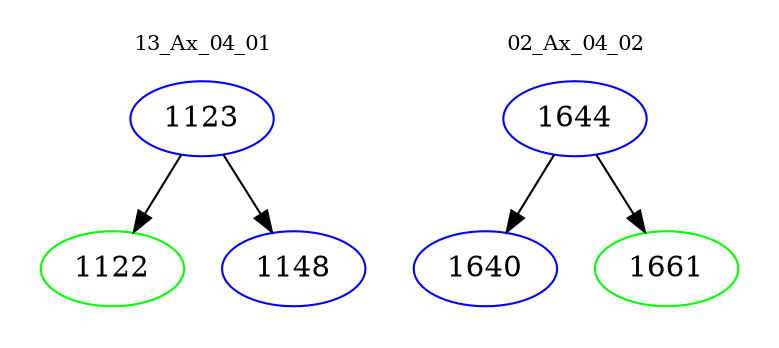 digraph{
subgraph cluster_0 {
color = white
label = "13_Ax_04_01";
fontsize=10;
T0_1123 [label="1123", color="blue"]
T0_1123 -> T0_1122 [color="black"]
T0_1122 [label="1122", color="green"]
T0_1123 -> T0_1148 [color="black"]
T0_1148 [label="1148", color="blue"]
}
subgraph cluster_1 {
color = white
label = "02_Ax_04_02";
fontsize=10;
T1_1644 [label="1644", color="blue"]
T1_1644 -> T1_1640 [color="black"]
T1_1640 [label="1640", color="blue"]
T1_1644 -> T1_1661 [color="black"]
T1_1661 [label="1661", color="green"]
}
}
